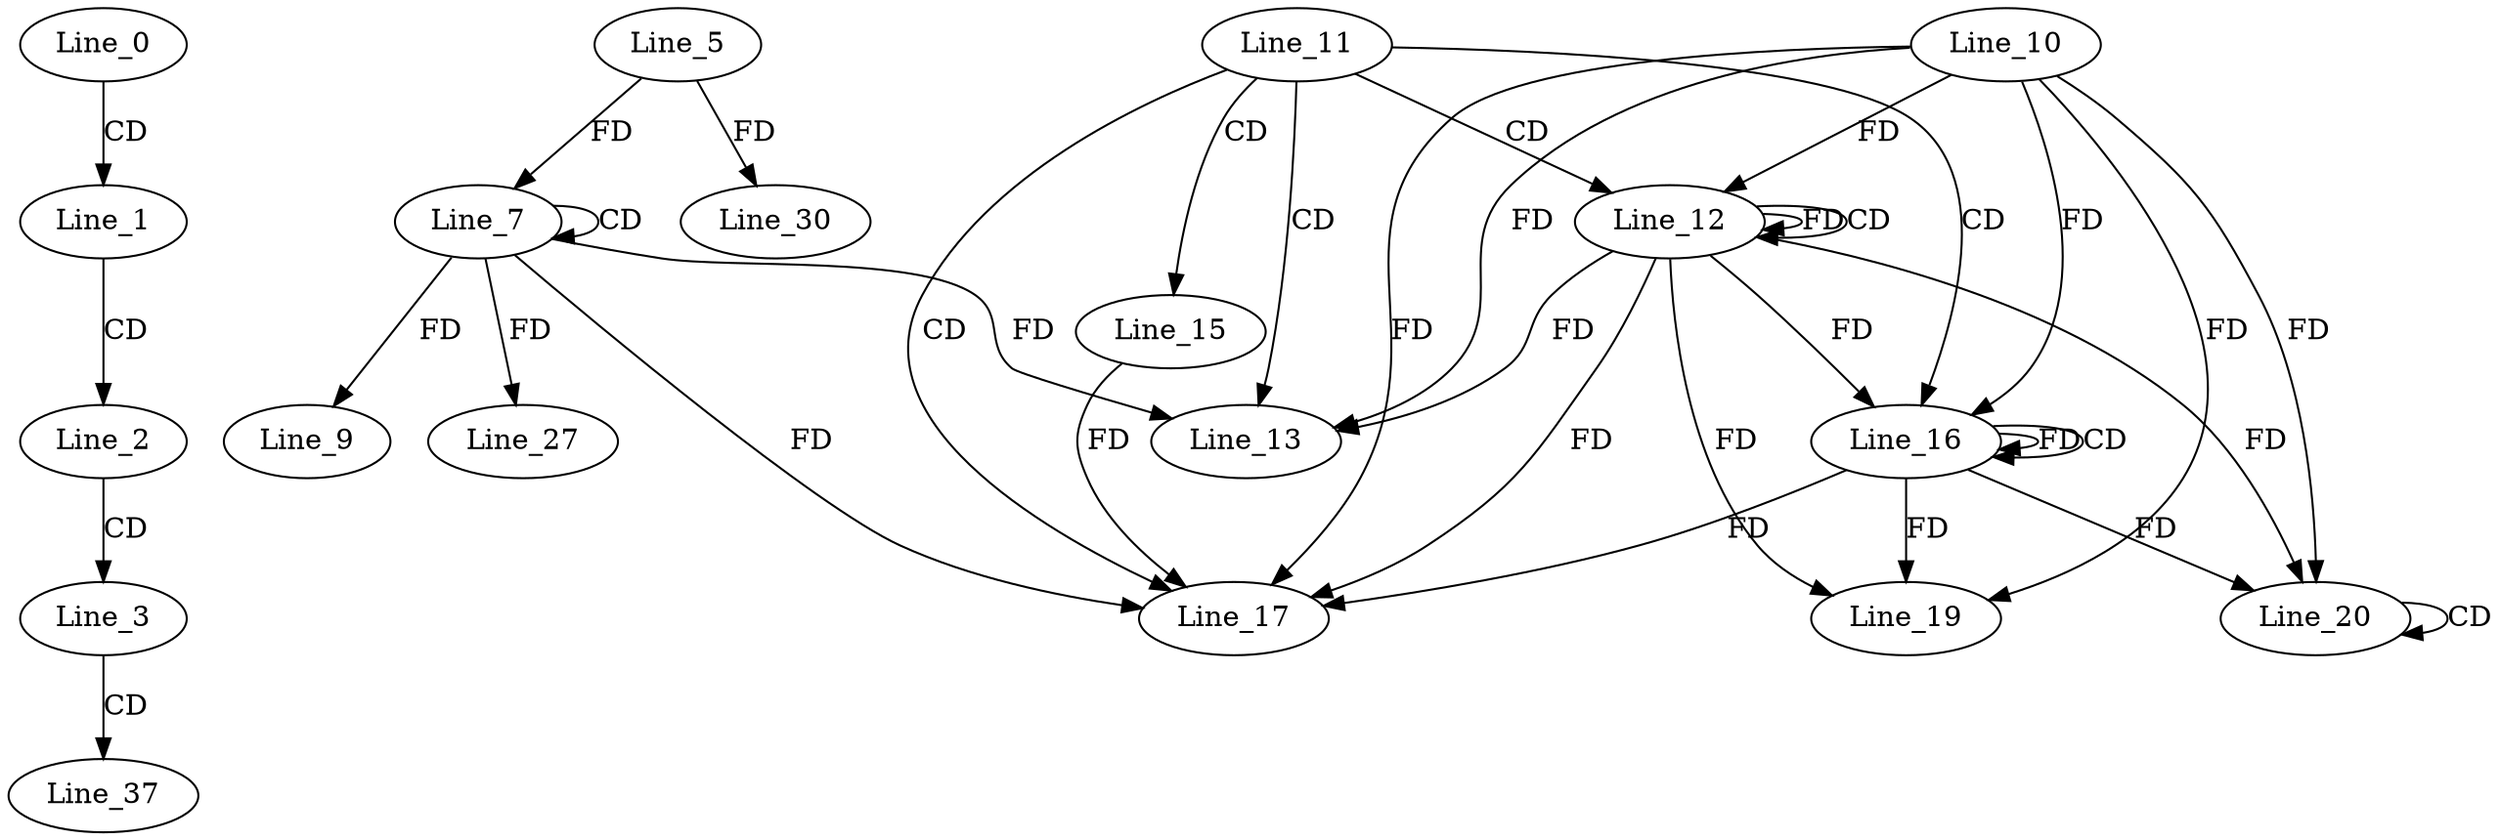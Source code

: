 digraph G {
  Line_0;
  Line_1;
  Line_2;
  Line_3;
  Line_7;
  Line_7;
  Line_5;
  Line_9;
  Line_11;
  Line_12;
  Line_10;
  Line_12;
  Line_13;
  Line_15;
  Line_16;
  Line_16;
  Line_17;
  Line_19;
  Line_20;
  Line_20;
  Line_20;
  Line_27;
  Line_30;
  Line_37;
  Line_0 -> Line_1 [ label="CD" ];
  Line_1 -> Line_2 [ label="CD" ];
  Line_2 -> Line_3 [ label="CD" ];
  Line_7 -> Line_7 [ label="CD" ];
  Line_5 -> Line_7 [ label="FD" ];
  Line_7 -> Line_9 [ label="FD" ];
  Line_11 -> Line_12 [ label="CD" ];
  Line_10 -> Line_12 [ label="FD" ];
  Line_12 -> Line_12 [ label="FD" ];
  Line_12 -> Line_12 [ label="CD" ];
  Line_11 -> Line_13 [ label="CD" ];
  Line_7 -> Line_13 [ label="FD" ];
  Line_10 -> Line_13 [ label="FD" ];
  Line_12 -> Line_13 [ label="FD" ];
  Line_11 -> Line_15 [ label="CD" ];
  Line_11 -> Line_16 [ label="CD" ];
  Line_10 -> Line_16 [ label="FD" ];
  Line_12 -> Line_16 [ label="FD" ];
  Line_16 -> Line_16 [ label="FD" ];
  Line_16 -> Line_16 [ label="CD" ];
  Line_11 -> Line_17 [ label="CD" ];
  Line_7 -> Line_17 [ label="FD" ];
  Line_10 -> Line_17 [ label="FD" ];
  Line_12 -> Line_17 [ label="FD" ];
  Line_16 -> Line_17 [ label="FD" ];
  Line_15 -> Line_17 [ label="FD" ];
  Line_10 -> Line_19 [ label="FD" ];
  Line_12 -> Line_19 [ label="FD" ];
  Line_16 -> Line_19 [ label="FD" ];
  Line_20 -> Line_20 [ label="CD" ];
  Line_10 -> Line_20 [ label="FD" ];
  Line_12 -> Line_20 [ label="FD" ];
  Line_16 -> Line_20 [ label="FD" ];
  Line_7 -> Line_27 [ label="FD" ];
  Line_5 -> Line_30 [ label="FD" ];
  Line_3 -> Line_37 [ label="CD" ];
}
